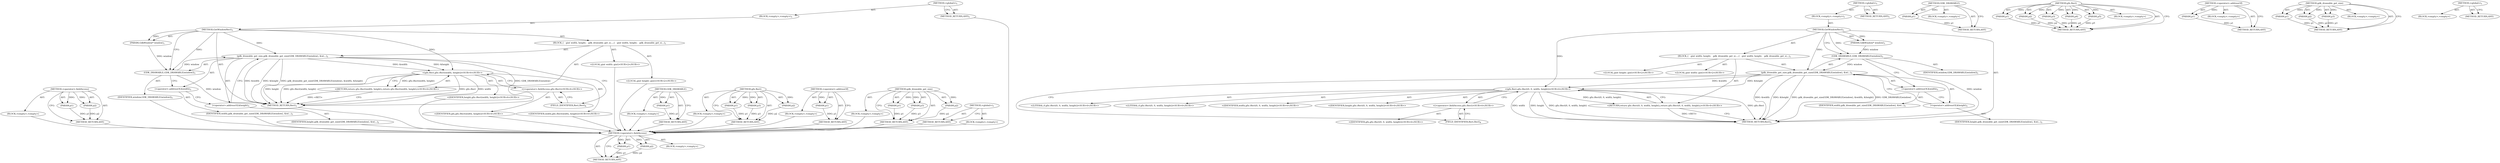 digraph "&lt;global&gt;" {
vulnerable_74 [label=<(METHOD,&lt;operator&gt;.fieldAccess)>];
vulnerable_75 [label=<(PARAM,p1)>];
vulnerable_76 [label=<(PARAM,p2)>];
vulnerable_77 [label=<(BLOCK,&lt;empty&gt;,&lt;empty&gt;)>];
vulnerable_78 [label=<(METHOD_RETURN,ANY)>];
vulnerable_6 [label=<(METHOD,&lt;global&gt;)<SUB>1</SUB>>];
vulnerable_7 [label=<(BLOCK,&lt;empty&gt;,&lt;empty&gt;)<SUB>1</SUB>>];
vulnerable_8 [label=<(METHOD,GetWindowRect)<SUB>1</SUB>>];
vulnerable_9 [label=<(PARAM,GdkWindow* window)<SUB>1</SUB>>];
vulnerable_10 [label=<(BLOCK,{
   gint width, height;
   gdk_drawable_get_si...,{
   gint width, height;
   gdk_drawable_get_si...)<SUB>1</SUB>>];
vulnerable_11 [label="<(LOCAL,gint width: gint)<SUB>2</SUB>>"];
vulnerable_12 [label="<(LOCAL,gint height: gint)<SUB>2</SUB>>"];
vulnerable_13 [label=<(gdk_drawable_get_size,gdk_drawable_get_size(GDK_DRAWABLE(window), &amp;wi...)<SUB>3</SUB>>];
vulnerable_14 [label=<(GDK_DRAWABLE,GDK_DRAWABLE(window))<SUB>3</SUB>>];
vulnerable_15 [label=<(IDENTIFIER,window,GDK_DRAWABLE(window))<SUB>3</SUB>>];
vulnerable_16 [label=<(&lt;operator&gt;.addressOf,&amp;width)<SUB>3</SUB>>];
vulnerable_17 [label=<(IDENTIFIER,width,gdk_drawable_get_size(GDK_DRAWABLE(window), &amp;wi...)<SUB>3</SUB>>];
vulnerable_18 [label=<(&lt;operator&gt;.addressOf,&amp;height)<SUB>3</SUB>>];
vulnerable_19 [label=<(IDENTIFIER,height,gdk_drawable_get_size(GDK_DRAWABLE(window), &amp;wi...)<SUB>3</SUB>>];
vulnerable_20 [label="<(RETURN,return gfx::Rect(0, 0, width, height);,return gfx::Rect(0, 0, width, height);)<SUB>4</SUB>>"];
vulnerable_21 [label="<(gfx.Rect,gfx::Rect(0, 0, width, height))<SUB>4</SUB>>"];
vulnerable_22 [label="<(&lt;operator&gt;.fieldAccess,gfx::Rect)<SUB>4</SUB>>"];
vulnerable_23 [label="<(IDENTIFIER,gfx,gfx::Rect(0, 0, width, height))<SUB>4</SUB>>"];
vulnerable_24 [label=<(FIELD_IDENTIFIER,Rect,Rect)<SUB>4</SUB>>];
vulnerable_25 [label="<(LITERAL,0,gfx::Rect(0, 0, width, height))<SUB>4</SUB>>"];
vulnerable_26 [label="<(LITERAL,0,gfx::Rect(0, 0, width, height))<SUB>4</SUB>>"];
vulnerable_27 [label="<(IDENTIFIER,width,gfx::Rect(0, 0, width, height))<SUB>4</SUB>>"];
vulnerable_28 [label="<(IDENTIFIER,height,gfx::Rect(0, 0, width, height))<SUB>4</SUB>>"];
vulnerable_29 [label=<(METHOD_RETURN,Rect)<SUB>1</SUB>>];
vulnerable_31 [label=<(METHOD_RETURN,ANY)<SUB>1</SUB>>];
vulnerable_58 [label=<(METHOD,GDK_DRAWABLE)>];
vulnerable_59 [label=<(PARAM,p1)>];
vulnerable_60 [label=<(BLOCK,&lt;empty&gt;,&lt;empty&gt;)>];
vulnerable_61 [label=<(METHOD_RETURN,ANY)>];
vulnerable_66 [label=<(METHOD,gfx.Rect)>];
vulnerable_67 [label=<(PARAM,p1)>];
vulnerable_68 [label=<(PARAM,p2)>];
vulnerable_69 [label=<(PARAM,p3)>];
vulnerable_70 [label=<(PARAM,p4)>];
vulnerable_71 [label=<(PARAM,p5)>];
vulnerable_72 [label=<(BLOCK,&lt;empty&gt;,&lt;empty&gt;)>];
vulnerable_73 [label=<(METHOD_RETURN,ANY)>];
vulnerable_62 [label=<(METHOD,&lt;operator&gt;.addressOf)>];
vulnerable_63 [label=<(PARAM,p1)>];
vulnerable_64 [label=<(BLOCK,&lt;empty&gt;,&lt;empty&gt;)>];
vulnerable_65 [label=<(METHOD_RETURN,ANY)>];
vulnerable_52 [label=<(METHOD,gdk_drawable_get_size)>];
vulnerable_53 [label=<(PARAM,p1)>];
vulnerable_54 [label=<(PARAM,p2)>];
vulnerable_55 [label=<(PARAM,p3)>];
vulnerable_56 [label=<(BLOCK,&lt;empty&gt;,&lt;empty&gt;)>];
vulnerable_57 [label=<(METHOD_RETURN,ANY)>];
vulnerable_46 [label=<(METHOD,&lt;global&gt;)<SUB>1</SUB>>];
vulnerable_47 [label=<(BLOCK,&lt;empty&gt;,&lt;empty&gt;)>];
vulnerable_48 [label=<(METHOD_RETURN,ANY)>];
fixed_68 [label=<(METHOD,&lt;operator&gt;.fieldAccess)>];
fixed_69 [label=<(PARAM,p1)>];
fixed_70 [label=<(PARAM,p2)>];
fixed_71 [label=<(BLOCK,&lt;empty&gt;,&lt;empty&gt;)>];
fixed_72 [label=<(METHOD_RETURN,ANY)>];
fixed_6 [label=<(METHOD,&lt;global&gt;)<SUB>1</SUB>>];
fixed_7 [label=<(BLOCK,&lt;empty&gt;,&lt;empty&gt;)<SUB>1</SUB>>];
fixed_8 [label=<(METHOD,GetWindowRect)<SUB>1</SUB>>];
fixed_9 [label=<(PARAM,GdkWindow* window)<SUB>1</SUB>>];
fixed_10 [label=<(BLOCK,{
   gint width, height;
   gdk_drawable_get_si...,{
   gint width, height;
   gdk_drawable_get_si...)<SUB>1</SUB>>];
fixed_11 [label="<(LOCAL,gint width: gint)<SUB>2</SUB>>"];
fixed_12 [label="<(LOCAL,gint height: gint)<SUB>2</SUB>>"];
fixed_13 [label=<(gdk_drawable_get_size,gdk_drawable_get_size(GDK_DRAWABLE(window), &amp;wi...)<SUB>3</SUB>>];
fixed_14 [label=<(GDK_DRAWABLE,GDK_DRAWABLE(window))<SUB>3</SUB>>];
fixed_15 [label=<(IDENTIFIER,window,GDK_DRAWABLE(window))<SUB>3</SUB>>];
fixed_16 [label=<(&lt;operator&gt;.addressOf,&amp;width)<SUB>3</SUB>>];
fixed_17 [label=<(IDENTIFIER,width,gdk_drawable_get_size(GDK_DRAWABLE(window), &amp;wi...)<SUB>3</SUB>>];
fixed_18 [label=<(&lt;operator&gt;.addressOf,&amp;height)<SUB>3</SUB>>];
fixed_19 [label=<(IDENTIFIER,height,gdk_drawable_get_size(GDK_DRAWABLE(window), &amp;wi...)<SUB>3</SUB>>];
fixed_20 [label="<(RETURN,return gfx::Rect(width, height);,return gfx::Rect(width, height);)<SUB>4</SUB>>"];
fixed_21 [label="<(gfx.Rect,gfx::Rect(width, height))<SUB>4</SUB>>"];
fixed_22 [label="<(&lt;operator&gt;.fieldAccess,gfx::Rect)<SUB>4</SUB>>"];
fixed_23 [label="<(IDENTIFIER,gfx,gfx::Rect(width, height))<SUB>4</SUB>>"];
fixed_24 [label=<(FIELD_IDENTIFIER,Rect,Rect)<SUB>4</SUB>>];
fixed_25 [label="<(IDENTIFIER,width,gfx::Rect(width, height))<SUB>4</SUB>>"];
fixed_26 [label="<(IDENTIFIER,height,gfx::Rect(width, height))<SUB>4</SUB>>"];
fixed_27 [label=<(METHOD_RETURN,Rect)<SUB>1</SUB>>];
fixed_29 [label=<(METHOD_RETURN,ANY)<SUB>1</SUB>>];
fixed_54 [label=<(METHOD,GDK_DRAWABLE)>];
fixed_55 [label=<(PARAM,p1)>];
fixed_56 [label=<(BLOCK,&lt;empty&gt;,&lt;empty&gt;)>];
fixed_57 [label=<(METHOD_RETURN,ANY)>];
fixed_62 [label=<(METHOD,gfx.Rect)>];
fixed_63 [label=<(PARAM,p1)>];
fixed_64 [label=<(PARAM,p2)>];
fixed_65 [label=<(PARAM,p3)>];
fixed_66 [label=<(BLOCK,&lt;empty&gt;,&lt;empty&gt;)>];
fixed_67 [label=<(METHOD_RETURN,ANY)>];
fixed_58 [label=<(METHOD,&lt;operator&gt;.addressOf)>];
fixed_59 [label=<(PARAM,p1)>];
fixed_60 [label=<(BLOCK,&lt;empty&gt;,&lt;empty&gt;)>];
fixed_61 [label=<(METHOD_RETURN,ANY)>];
fixed_48 [label=<(METHOD,gdk_drawable_get_size)>];
fixed_49 [label=<(PARAM,p1)>];
fixed_50 [label=<(PARAM,p2)>];
fixed_51 [label=<(PARAM,p3)>];
fixed_52 [label=<(BLOCK,&lt;empty&gt;,&lt;empty&gt;)>];
fixed_53 [label=<(METHOD_RETURN,ANY)>];
fixed_42 [label=<(METHOD,&lt;global&gt;)<SUB>1</SUB>>];
fixed_43 [label=<(BLOCK,&lt;empty&gt;,&lt;empty&gt;)>];
fixed_44 [label=<(METHOD_RETURN,ANY)>];
vulnerable_74 -> vulnerable_75  [key=0, label="AST: "];
vulnerable_74 -> vulnerable_75  [key=1, label="DDG: "];
vulnerable_74 -> vulnerable_77  [key=0, label="AST: "];
vulnerable_74 -> vulnerable_76  [key=0, label="AST: "];
vulnerable_74 -> vulnerable_76  [key=1, label="DDG: "];
vulnerable_74 -> vulnerable_78  [key=0, label="AST: "];
vulnerable_74 -> vulnerable_78  [key=1, label="CFG: "];
vulnerable_75 -> vulnerable_78  [key=0, label="DDG: p1"];
vulnerable_76 -> vulnerable_78  [key=0, label="DDG: p2"];
vulnerable_6 -> vulnerable_7  [key=0, label="AST: "];
vulnerable_6 -> vulnerable_31  [key=0, label="AST: "];
vulnerable_6 -> vulnerable_31  [key=1, label="CFG: "];
vulnerable_7 -> vulnerable_8  [key=0, label="AST: "];
vulnerable_8 -> vulnerable_9  [key=0, label="AST: "];
vulnerable_8 -> vulnerable_9  [key=1, label="DDG: "];
vulnerable_8 -> vulnerable_10  [key=0, label="AST: "];
vulnerable_8 -> vulnerable_29  [key=0, label="AST: "];
vulnerable_8 -> vulnerable_14  [key=0, label="CFG: "];
vulnerable_8 -> vulnerable_14  [key=1, label="DDG: "];
vulnerable_8 -> vulnerable_13  [key=0, label="DDG: "];
vulnerable_8 -> vulnerable_21  [key=0, label="DDG: "];
vulnerable_9 -> vulnerable_14  [key=0, label="DDG: window"];
vulnerable_10 -> vulnerable_11  [key=0, label="AST: "];
vulnerable_10 -> vulnerable_12  [key=0, label="AST: "];
vulnerable_10 -> vulnerable_13  [key=0, label="AST: "];
vulnerable_10 -> vulnerable_20  [key=0, label="AST: "];
vulnerable_13 -> vulnerable_14  [key=0, label="AST: "];
vulnerable_13 -> vulnerable_16  [key=0, label="AST: "];
vulnerable_13 -> vulnerable_18  [key=0, label="AST: "];
vulnerable_13 -> vulnerable_24  [key=0, label="CFG: "];
vulnerable_13 -> vulnerable_29  [key=0, label="DDG: GDK_DRAWABLE(window)"];
vulnerable_13 -> vulnerable_29  [key=1, label="DDG: &amp;width"];
vulnerable_13 -> vulnerable_29  [key=2, label="DDG: &amp;height"];
vulnerable_13 -> vulnerable_29  [key=3, label="DDG: gdk_drawable_get_size(GDK_DRAWABLE(window), &amp;width, &amp;height)"];
vulnerable_13 -> vulnerable_21  [key=0, label="DDG: &amp;width"];
vulnerable_13 -> vulnerable_21  [key=1, label="DDG: &amp;height"];
vulnerable_14 -> vulnerable_15  [key=0, label="AST: "];
vulnerable_14 -> vulnerable_16  [key=0, label="CFG: "];
vulnerable_14 -> vulnerable_29  [key=0, label="DDG: window"];
vulnerable_14 -> vulnerable_13  [key=0, label="DDG: window"];
vulnerable_16 -> vulnerable_17  [key=0, label="AST: "];
vulnerable_16 -> vulnerable_18  [key=0, label="CFG: "];
vulnerable_18 -> vulnerable_19  [key=0, label="AST: "];
vulnerable_18 -> vulnerable_13  [key=0, label="CFG: "];
vulnerable_20 -> vulnerable_21  [key=0, label="AST: "];
vulnerable_20 -> vulnerable_29  [key=0, label="CFG: "];
vulnerable_20 -> vulnerable_29  [key=1, label="DDG: &lt;RET&gt;"];
vulnerable_21 -> vulnerable_22  [key=0, label="AST: "];
vulnerable_21 -> vulnerable_25  [key=0, label="AST: "];
vulnerable_21 -> vulnerable_26  [key=0, label="AST: "];
vulnerable_21 -> vulnerable_27  [key=0, label="AST: "];
vulnerable_21 -> vulnerable_28  [key=0, label="AST: "];
vulnerable_21 -> vulnerable_20  [key=0, label="CFG: "];
vulnerable_21 -> vulnerable_20  [key=1, label="DDG: gfx::Rect(0, 0, width, height)"];
vulnerable_21 -> vulnerable_29  [key=0, label="DDG: gfx::Rect"];
vulnerable_21 -> vulnerable_29  [key=1, label="DDG: width"];
vulnerable_21 -> vulnerable_29  [key=2, label="DDG: height"];
vulnerable_21 -> vulnerable_29  [key=3, label="DDG: gfx::Rect(0, 0, width, height)"];
vulnerable_22 -> vulnerable_23  [key=0, label="AST: "];
vulnerable_22 -> vulnerable_24  [key=0, label="AST: "];
vulnerable_22 -> vulnerable_21  [key=0, label="CFG: "];
vulnerable_24 -> vulnerable_22  [key=0, label="CFG: "];
vulnerable_58 -> vulnerable_59  [key=0, label="AST: "];
vulnerable_58 -> vulnerable_59  [key=1, label="DDG: "];
vulnerable_58 -> vulnerable_60  [key=0, label="AST: "];
vulnerable_58 -> vulnerable_61  [key=0, label="AST: "];
vulnerable_58 -> vulnerable_61  [key=1, label="CFG: "];
vulnerable_59 -> vulnerable_61  [key=0, label="DDG: p1"];
vulnerable_66 -> vulnerable_67  [key=0, label="AST: "];
vulnerable_66 -> vulnerable_67  [key=1, label="DDG: "];
vulnerable_66 -> vulnerable_72  [key=0, label="AST: "];
vulnerable_66 -> vulnerable_68  [key=0, label="AST: "];
vulnerable_66 -> vulnerable_68  [key=1, label="DDG: "];
vulnerable_66 -> vulnerable_73  [key=0, label="AST: "];
vulnerable_66 -> vulnerable_73  [key=1, label="CFG: "];
vulnerable_66 -> vulnerable_69  [key=0, label="AST: "];
vulnerable_66 -> vulnerable_69  [key=1, label="DDG: "];
vulnerable_66 -> vulnerable_70  [key=0, label="AST: "];
vulnerable_66 -> vulnerable_70  [key=1, label="DDG: "];
vulnerable_66 -> vulnerable_71  [key=0, label="AST: "];
vulnerable_66 -> vulnerable_71  [key=1, label="DDG: "];
vulnerable_67 -> vulnerable_73  [key=0, label="DDG: p1"];
vulnerable_68 -> vulnerable_73  [key=0, label="DDG: p2"];
vulnerable_69 -> vulnerable_73  [key=0, label="DDG: p3"];
vulnerable_70 -> vulnerable_73  [key=0, label="DDG: p4"];
vulnerable_71 -> vulnerable_73  [key=0, label="DDG: p5"];
vulnerable_62 -> vulnerable_63  [key=0, label="AST: "];
vulnerable_62 -> vulnerable_63  [key=1, label="DDG: "];
vulnerable_62 -> vulnerable_64  [key=0, label="AST: "];
vulnerable_62 -> vulnerable_65  [key=0, label="AST: "];
vulnerable_62 -> vulnerable_65  [key=1, label="CFG: "];
vulnerable_63 -> vulnerable_65  [key=0, label="DDG: p1"];
vulnerable_52 -> vulnerable_53  [key=0, label="AST: "];
vulnerable_52 -> vulnerable_53  [key=1, label="DDG: "];
vulnerable_52 -> vulnerable_56  [key=0, label="AST: "];
vulnerable_52 -> vulnerable_54  [key=0, label="AST: "];
vulnerable_52 -> vulnerable_54  [key=1, label="DDG: "];
vulnerable_52 -> vulnerable_57  [key=0, label="AST: "];
vulnerable_52 -> vulnerable_57  [key=1, label="CFG: "];
vulnerable_52 -> vulnerable_55  [key=0, label="AST: "];
vulnerable_52 -> vulnerable_55  [key=1, label="DDG: "];
vulnerable_53 -> vulnerable_57  [key=0, label="DDG: p1"];
vulnerable_54 -> vulnerable_57  [key=0, label="DDG: p2"];
vulnerable_55 -> vulnerable_57  [key=0, label="DDG: p3"];
vulnerable_46 -> vulnerable_47  [key=0, label="AST: "];
vulnerable_46 -> vulnerable_48  [key=0, label="AST: "];
vulnerable_46 -> vulnerable_48  [key=1, label="CFG: "];
fixed_68 -> fixed_69  [key=0, label="AST: "];
fixed_68 -> fixed_69  [key=1, label="DDG: "];
fixed_68 -> fixed_71  [key=0, label="AST: "];
fixed_68 -> fixed_70  [key=0, label="AST: "];
fixed_68 -> fixed_70  [key=1, label="DDG: "];
fixed_68 -> fixed_72  [key=0, label="AST: "];
fixed_68 -> fixed_72  [key=1, label="CFG: "];
fixed_69 -> fixed_72  [key=0, label="DDG: p1"];
fixed_70 -> fixed_72  [key=0, label="DDG: p2"];
fixed_71 -> vulnerable_74  [key=0];
fixed_72 -> vulnerable_74  [key=0];
fixed_6 -> fixed_7  [key=0, label="AST: "];
fixed_6 -> fixed_29  [key=0, label="AST: "];
fixed_6 -> fixed_29  [key=1, label="CFG: "];
fixed_7 -> fixed_8  [key=0, label="AST: "];
fixed_8 -> fixed_9  [key=0, label="AST: "];
fixed_8 -> fixed_9  [key=1, label="DDG: "];
fixed_8 -> fixed_10  [key=0, label="AST: "];
fixed_8 -> fixed_27  [key=0, label="AST: "];
fixed_8 -> fixed_14  [key=0, label="CFG: "];
fixed_8 -> fixed_14  [key=1, label="DDG: "];
fixed_8 -> fixed_13  [key=0, label="DDG: "];
fixed_8 -> fixed_21  [key=0, label="DDG: "];
fixed_9 -> fixed_14  [key=0, label="DDG: window"];
fixed_10 -> fixed_11  [key=0, label="AST: "];
fixed_10 -> fixed_12  [key=0, label="AST: "];
fixed_10 -> fixed_13  [key=0, label="AST: "];
fixed_10 -> fixed_20  [key=0, label="AST: "];
fixed_11 -> vulnerable_74  [key=0];
fixed_12 -> vulnerable_74  [key=0];
fixed_13 -> fixed_14  [key=0, label="AST: "];
fixed_13 -> fixed_16  [key=0, label="AST: "];
fixed_13 -> fixed_18  [key=0, label="AST: "];
fixed_13 -> fixed_24  [key=0, label="CFG: "];
fixed_13 -> fixed_27  [key=0, label="DDG: GDK_DRAWABLE(window)"];
fixed_13 -> fixed_27  [key=1, label="DDG: &amp;width"];
fixed_13 -> fixed_27  [key=2, label="DDG: &amp;height"];
fixed_13 -> fixed_27  [key=3, label="DDG: gdk_drawable_get_size(GDK_DRAWABLE(window), &amp;width, &amp;height)"];
fixed_13 -> fixed_21  [key=0, label="DDG: &amp;width"];
fixed_13 -> fixed_21  [key=1, label="DDG: &amp;height"];
fixed_14 -> fixed_15  [key=0, label="AST: "];
fixed_14 -> fixed_16  [key=0, label="CFG: "];
fixed_14 -> fixed_27  [key=0, label="DDG: window"];
fixed_14 -> fixed_13  [key=0, label="DDG: window"];
fixed_15 -> vulnerable_74  [key=0];
fixed_16 -> fixed_17  [key=0, label="AST: "];
fixed_16 -> fixed_18  [key=0, label="CFG: "];
fixed_17 -> vulnerable_74  [key=0];
fixed_18 -> fixed_19  [key=0, label="AST: "];
fixed_18 -> fixed_13  [key=0, label="CFG: "];
fixed_19 -> vulnerable_74  [key=0];
fixed_20 -> fixed_21  [key=0, label="AST: "];
fixed_20 -> fixed_27  [key=0, label="CFG: "];
fixed_20 -> fixed_27  [key=1, label="DDG: &lt;RET&gt;"];
fixed_21 -> fixed_22  [key=0, label="AST: "];
fixed_21 -> fixed_25  [key=0, label="AST: "];
fixed_21 -> fixed_26  [key=0, label="AST: "];
fixed_21 -> fixed_20  [key=0, label="CFG: "];
fixed_21 -> fixed_20  [key=1, label="DDG: gfx::Rect(width, height)"];
fixed_21 -> fixed_27  [key=0, label="DDG: gfx::Rect"];
fixed_21 -> fixed_27  [key=1, label="DDG: width"];
fixed_21 -> fixed_27  [key=2, label="DDG: height"];
fixed_21 -> fixed_27  [key=3, label="DDG: gfx::Rect(width, height)"];
fixed_22 -> fixed_23  [key=0, label="AST: "];
fixed_22 -> fixed_24  [key=0, label="AST: "];
fixed_22 -> fixed_21  [key=0, label="CFG: "];
fixed_23 -> vulnerable_74  [key=0];
fixed_24 -> fixed_22  [key=0, label="CFG: "];
fixed_25 -> vulnerable_74  [key=0];
fixed_26 -> vulnerable_74  [key=0];
fixed_27 -> vulnerable_74  [key=0];
fixed_29 -> vulnerable_74  [key=0];
fixed_54 -> fixed_55  [key=0, label="AST: "];
fixed_54 -> fixed_55  [key=1, label="DDG: "];
fixed_54 -> fixed_56  [key=0, label="AST: "];
fixed_54 -> fixed_57  [key=0, label="AST: "];
fixed_54 -> fixed_57  [key=1, label="CFG: "];
fixed_55 -> fixed_57  [key=0, label="DDG: p1"];
fixed_56 -> vulnerable_74  [key=0];
fixed_57 -> vulnerable_74  [key=0];
fixed_62 -> fixed_63  [key=0, label="AST: "];
fixed_62 -> fixed_63  [key=1, label="DDG: "];
fixed_62 -> fixed_66  [key=0, label="AST: "];
fixed_62 -> fixed_64  [key=0, label="AST: "];
fixed_62 -> fixed_64  [key=1, label="DDG: "];
fixed_62 -> fixed_67  [key=0, label="AST: "];
fixed_62 -> fixed_67  [key=1, label="CFG: "];
fixed_62 -> fixed_65  [key=0, label="AST: "];
fixed_62 -> fixed_65  [key=1, label="DDG: "];
fixed_63 -> fixed_67  [key=0, label="DDG: p1"];
fixed_64 -> fixed_67  [key=0, label="DDG: p2"];
fixed_65 -> fixed_67  [key=0, label="DDG: p3"];
fixed_66 -> vulnerable_74  [key=0];
fixed_67 -> vulnerable_74  [key=0];
fixed_58 -> fixed_59  [key=0, label="AST: "];
fixed_58 -> fixed_59  [key=1, label="DDG: "];
fixed_58 -> fixed_60  [key=0, label="AST: "];
fixed_58 -> fixed_61  [key=0, label="AST: "];
fixed_58 -> fixed_61  [key=1, label="CFG: "];
fixed_59 -> fixed_61  [key=0, label="DDG: p1"];
fixed_60 -> vulnerable_74  [key=0];
fixed_61 -> vulnerable_74  [key=0];
fixed_48 -> fixed_49  [key=0, label="AST: "];
fixed_48 -> fixed_49  [key=1, label="DDG: "];
fixed_48 -> fixed_52  [key=0, label="AST: "];
fixed_48 -> fixed_50  [key=0, label="AST: "];
fixed_48 -> fixed_50  [key=1, label="DDG: "];
fixed_48 -> fixed_53  [key=0, label="AST: "];
fixed_48 -> fixed_53  [key=1, label="CFG: "];
fixed_48 -> fixed_51  [key=0, label="AST: "];
fixed_48 -> fixed_51  [key=1, label="DDG: "];
fixed_49 -> fixed_53  [key=0, label="DDG: p1"];
fixed_50 -> fixed_53  [key=0, label="DDG: p2"];
fixed_51 -> fixed_53  [key=0, label="DDG: p3"];
fixed_52 -> vulnerable_74  [key=0];
fixed_53 -> vulnerable_74  [key=0];
fixed_42 -> fixed_43  [key=0, label="AST: "];
fixed_42 -> fixed_44  [key=0, label="AST: "];
fixed_42 -> fixed_44  [key=1, label="CFG: "];
fixed_43 -> vulnerable_74  [key=0];
fixed_44 -> vulnerable_74  [key=0];
}
